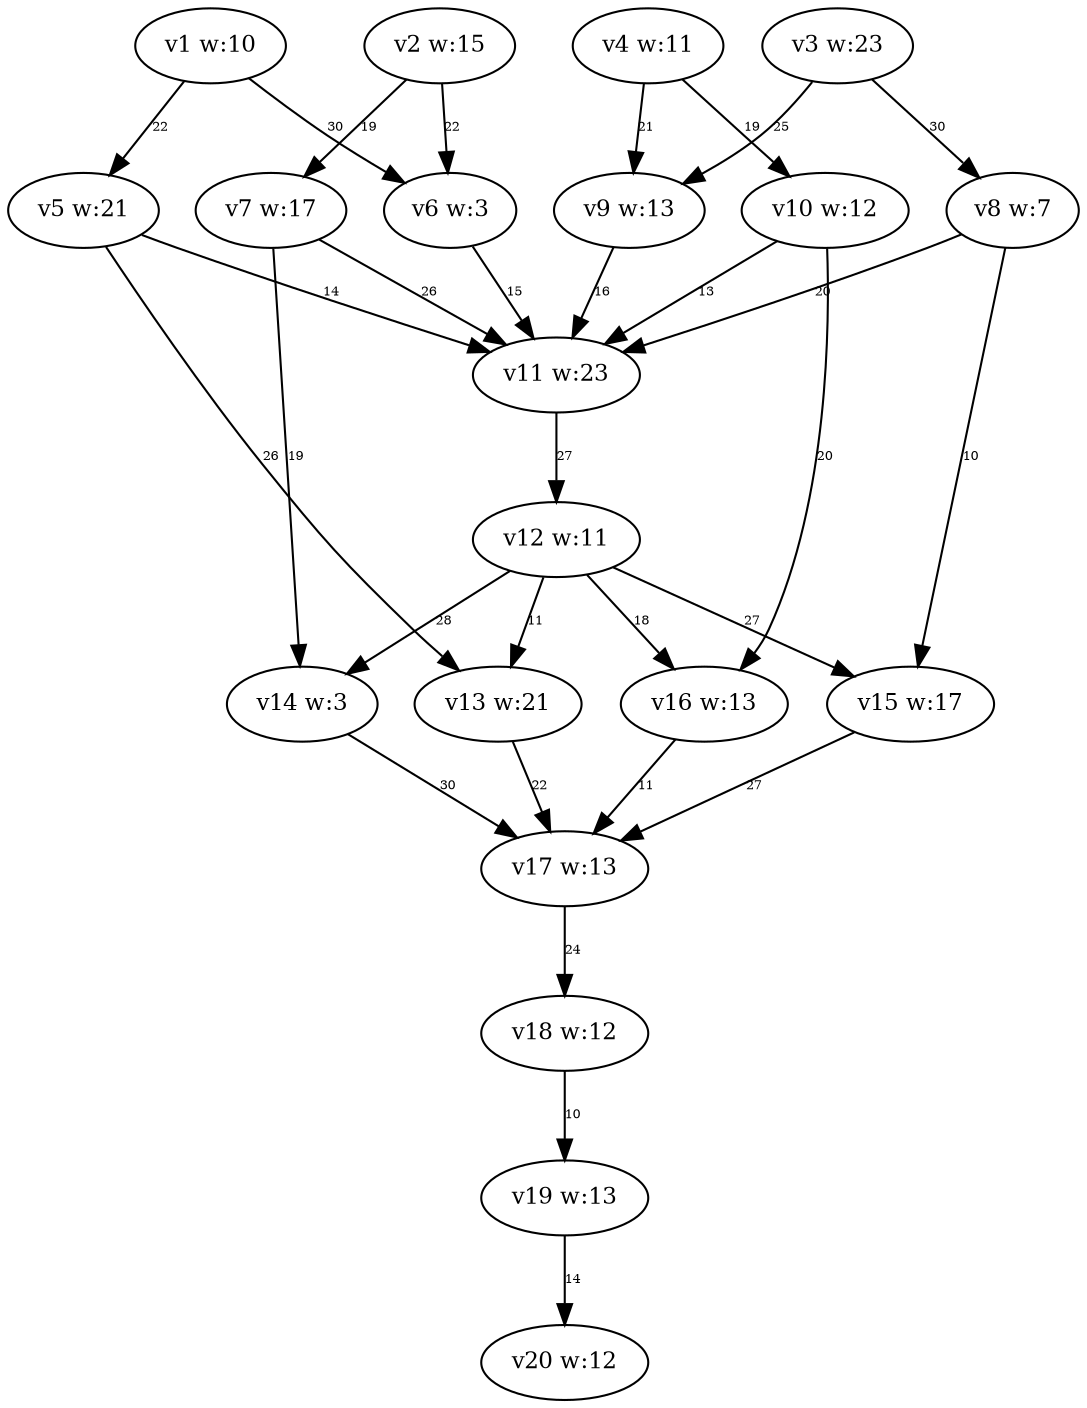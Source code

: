 digraph {
	v1 [label="v1 w:10" fontsize=11.0]
	v2 [label="v2 w:15" fontsize=11.0]
	v3 [label="v3 w:23" fontsize=11.0]
	v4 [label="v4 w:11" fontsize=11.0]
	v5 [label="v5 w:21" fontsize=11.0]
	v6 [label="v6 w:3" fontsize=11.0]
	v7 [label="v7 w:17" fontsize=11.0]
	v8 [label="v8 w:7" fontsize=11.0]
	v9 [label="v9 w:13" fontsize=11.0]
	v10 [label="v10 w:12" fontsize=11.0]
	v11 [label="v11 w:23" fontsize=11.0]
	v12 [label="v12 w:11" fontsize=11.0]
	v13 [label="v13 w:21" fontsize=11.0]
	v14 [label="v14 w:3" fontsize=11.0]
	v15 [label="v15 w:17" fontsize=11.0]
	v16 [label="v16 w:13" fontsize=11.0]
	v17 [label="v17 w:13" fontsize=11.0]
	v18 [label="v18 w:12" fontsize=11.0]
	v19 [label="v19 w:13" fontsize=11.0]
	v20 [label="v20 w:12" fontsize=11.0]
	v1 -> v5 [label=22 constraint=true fontsize=6.0]
	v1 -> v6 [label=30 constraint=true fontsize=6.0]
	v2 -> v6 [label=22 constraint=true fontsize=6.0]
	v2 -> v7 [label=19 constraint=true fontsize=6.0]
	v3 -> v8 [label=30 constraint=true fontsize=6.0]
	v3 -> v9 [label=25 constraint=true fontsize=6.0]
	v4 -> v9 [label=21 constraint=true fontsize=6.0]
	v4 -> v10 [label=19 constraint=true fontsize=6.0]
	v5 -> v13 [label=26 constraint=true fontsize=6.0]
	v5 -> v11 [label=14 constraint=true fontsize=6.0]
	v6 -> v11 [label=15 constraint=true fontsize=6.0]
	v7 -> v14 [label=19 constraint=true fontsize=6.0]
	v7 -> v11 [label=26 constraint=true fontsize=6.0]
	v8 -> v11 [label=20 constraint=true fontsize=6.0]
	v8 -> v15 [label=10 constraint=true fontsize=6.0]
	v9 -> v11 [label=16 constraint=true fontsize=6.0]
	v10 -> v11 [label=13 constraint=true fontsize=6.0]
	v10 -> v16 [label=20 constraint=true fontsize=6.0]
	v11 -> v12 [label=27 constraint=true fontsize=6.0]
	v12 -> v13 [label=11 constraint=true fontsize=6.0]
	v12 -> v14 [label=28 constraint=true fontsize=6.0]
	v12 -> v15 [label=27 constraint=true fontsize=6.0]
	v12 -> v16 [label=18 constraint=true fontsize=6.0]
	v13 -> v17 [label=22 constraint=true fontsize=6.0]
	v14 -> v17 [label=30 constraint=true fontsize=6.0]
	v15 -> v17 [label=27 constraint=true fontsize=6.0]
	v16 -> v17 [label=11 constraint=true fontsize=6.0]
	v17 -> v18 [label=24 constraint=true fontsize=6.0]
	v18 -> v19 [label=10 constraint=true fontsize=6.0]
	v19 -> v20 [label=14 constraint=true fontsize=6.0]
}
